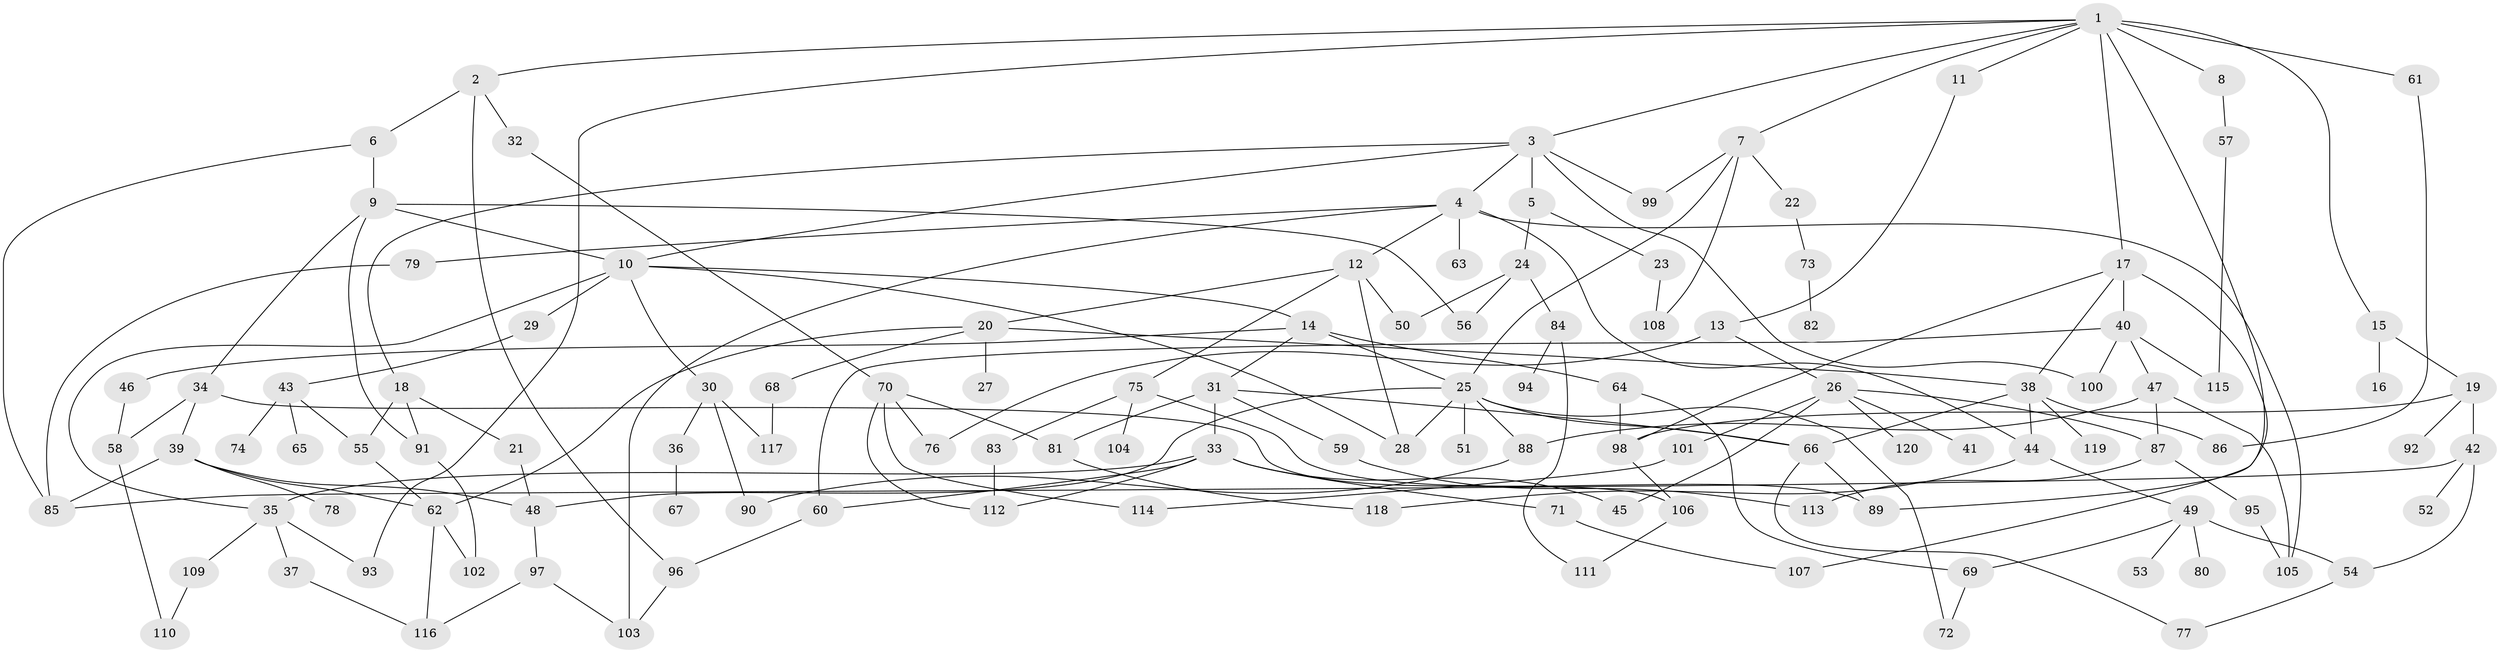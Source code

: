 // Generated by graph-tools (version 1.1) at 2025/40/03/09/25 04:40:59]
// undirected, 120 vertices, 179 edges
graph export_dot {
graph [start="1"]
  node [color=gray90,style=filled];
  1;
  2;
  3;
  4;
  5;
  6;
  7;
  8;
  9;
  10;
  11;
  12;
  13;
  14;
  15;
  16;
  17;
  18;
  19;
  20;
  21;
  22;
  23;
  24;
  25;
  26;
  27;
  28;
  29;
  30;
  31;
  32;
  33;
  34;
  35;
  36;
  37;
  38;
  39;
  40;
  41;
  42;
  43;
  44;
  45;
  46;
  47;
  48;
  49;
  50;
  51;
  52;
  53;
  54;
  55;
  56;
  57;
  58;
  59;
  60;
  61;
  62;
  63;
  64;
  65;
  66;
  67;
  68;
  69;
  70;
  71;
  72;
  73;
  74;
  75;
  76;
  77;
  78;
  79;
  80;
  81;
  82;
  83;
  84;
  85;
  86;
  87;
  88;
  89;
  90;
  91;
  92;
  93;
  94;
  95;
  96;
  97;
  98;
  99;
  100;
  101;
  102;
  103;
  104;
  105;
  106;
  107;
  108;
  109;
  110;
  111;
  112;
  113;
  114;
  115;
  116;
  117;
  118;
  119;
  120;
  1 -- 2;
  1 -- 3;
  1 -- 7;
  1 -- 8;
  1 -- 11;
  1 -- 15;
  1 -- 17;
  1 -- 61;
  1 -- 93;
  1 -- 89;
  2 -- 6;
  2 -- 32;
  2 -- 96;
  3 -- 4;
  3 -- 5;
  3 -- 18;
  3 -- 99;
  3 -- 10;
  3 -- 100;
  4 -- 12;
  4 -- 44;
  4 -- 63;
  4 -- 79;
  4 -- 103;
  4 -- 105;
  5 -- 23;
  5 -- 24;
  6 -- 9;
  6 -- 85;
  7 -- 22;
  7 -- 25;
  7 -- 99;
  7 -- 108;
  8 -- 57;
  9 -- 10;
  9 -- 34;
  9 -- 56;
  9 -- 91;
  10 -- 14;
  10 -- 28;
  10 -- 29;
  10 -- 30;
  10 -- 35;
  11 -- 13;
  12 -- 20;
  12 -- 75;
  12 -- 50;
  12 -- 28;
  13 -- 26;
  13 -- 76;
  14 -- 31;
  14 -- 46;
  14 -- 64;
  14 -- 25;
  15 -- 16;
  15 -- 19;
  17 -- 38;
  17 -- 40;
  17 -- 98;
  17 -- 107;
  18 -- 21;
  18 -- 55;
  18 -- 91;
  19 -- 42;
  19 -- 92;
  19 -- 98;
  20 -- 27;
  20 -- 68;
  20 -- 38;
  20 -- 62;
  21 -- 48;
  22 -- 73;
  23 -- 108;
  24 -- 50;
  24 -- 56;
  24 -- 84;
  25 -- 51;
  25 -- 66;
  25 -- 88;
  25 -- 48;
  25 -- 72;
  25 -- 28;
  26 -- 41;
  26 -- 101;
  26 -- 120;
  26 -- 87;
  26 -- 45;
  29 -- 43;
  30 -- 36;
  30 -- 117;
  30 -- 90;
  31 -- 33;
  31 -- 59;
  31 -- 81;
  31 -- 66;
  32 -- 70;
  33 -- 45;
  33 -- 60;
  33 -- 71;
  33 -- 112;
  33 -- 35;
  34 -- 39;
  34 -- 106;
  34 -- 58;
  35 -- 37;
  35 -- 109;
  35 -- 93;
  36 -- 67;
  37 -- 116;
  38 -- 86;
  38 -- 119;
  38 -- 44;
  38 -- 66;
  39 -- 62;
  39 -- 78;
  39 -- 85;
  39 -- 48;
  40 -- 47;
  40 -- 100;
  40 -- 60;
  40 -- 115;
  42 -- 52;
  42 -- 85;
  42 -- 54;
  43 -- 65;
  43 -- 74;
  43 -- 55;
  44 -- 49;
  44 -- 118;
  46 -- 58;
  47 -- 87;
  47 -- 105;
  47 -- 88;
  48 -- 97;
  49 -- 53;
  49 -- 54;
  49 -- 69;
  49 -- 80;
  54 -- 77;
  55 -- 62;
  57 -- 115;
  58 -- 110;
  59 -- 113;
  60 -- 96;
  61 -- 86;
  62 -- 102;
  62 -- 116;
  64 -- 69;
  64 -- 98;
  66 -- 89;
  66 -- 77;
  68 -- 117;
  69 -- 72;
  70 -- 114;
  70 -- 76;
  70 -- 112;
  70 -- 81;
  71 -- 107;
  73 -- 82;
  75 -- 83;
  75 -- 104;
  75 -- 89;
  79 -- 85;
  81 -- 118;
  83 -- 112;
  84 -- 94;
  84 -- 111;
  87 -- 95;
  87 -- 113;
  88 -- 90;
  91 -- 102;
  95 -- 105;
  96 -- 103;
  97 -- 116;
  97 -- 103;
  98 -- 106;
  101 -- 114;
  106 -- 111;
  109 -- 110;
}
